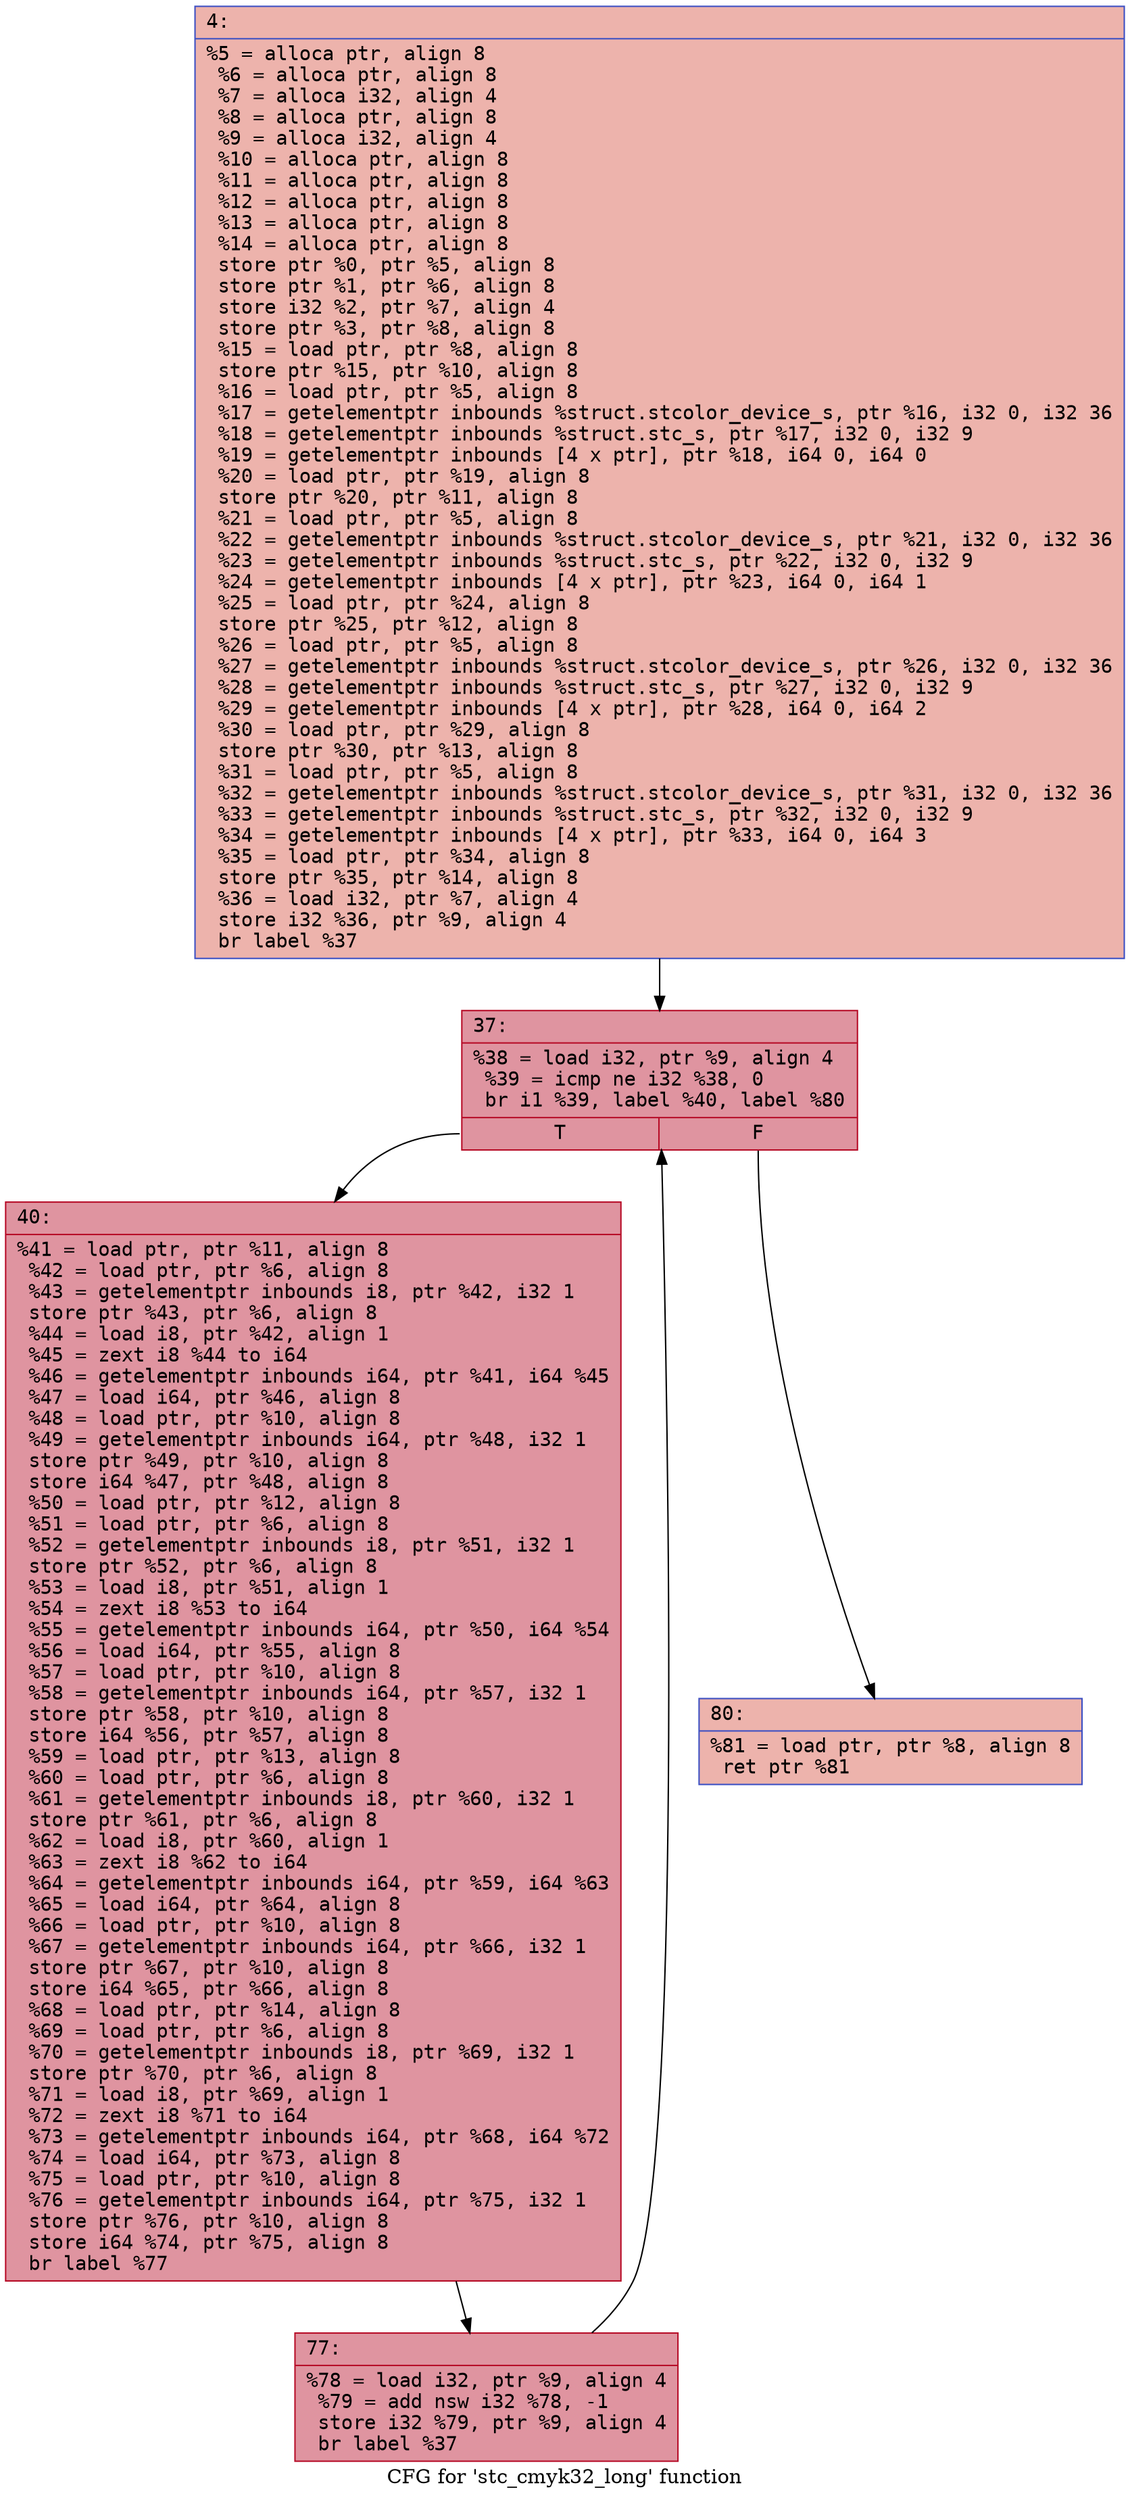 digraph "CFG for 'stc_cmyk32_long' function" {
	label="CFG for 'stc_cmyk32_long' function";

	Node0x6000016a1f40 [shape=record,color="#3d50c3ff", style=filled, fillcolor="#d6524470" fontname="Courier",label="{4:\l|  %5 = alloca ptr, align 8\l  %6 = alloca ptr, align 8\l  %7 = alloca i32, align 4\l  %8 = alloca ptr, align 8\l  %9 = alloca i32, align 4\l  %10 = alloca ptr, align 8\l  %11 = alloca ptr, align 8\l  %12 = alloca ptr, align 8\l  %13 = alloca ptr, align 8\l  %14 = alloca ptr, align 8\l  store ptr %0, ptr %5, align 8\l  store ptr %1, ptr %6, align 8\l  store i32 %2, ptr %7, align 4\l  store ptr %3, ptr %8, align 8\l  %15 = load ptr, ptr %8, align 8\l  store ptr %15, ptr %10, align 8\l  %16 = load ptr, ptr %5, align 8\l  %17 = getelementptr inbounds %struct.stcolor_device_s, ptr %16, i32 0, i32 36\l  %18 = getelementptr inbounds %struct.stc_s, ptr %17, i32 0, i32 9\l  %19 = getelementptr inbounds [4 x ptr], ptr %18, i64 0, i64 0\l  %20 = load ptr, ptr %19, align 8\l  store ptr %20, ptr %11, align 8\l  %21 = load ptr, ptr %5, align 8\l  %22 = getelementptr inbounds %struct.stcolor_device_s, ptr %21, i32 0, i32 36\l  %23 = getelementptr inbounds %struct.stc_s, ptr %22, i32 0, i32 9\l  %24 = getelementptr inbounds [4 x ptr], ptr %23, i64 0, i64 1\l  %25 = load ptr, ptr %24, align 8\l  store ptr %25, ptr %12, align 8\l  %26 = load ptr, ptr %5, align 8\l  %27 = getelementptr inbounds %struct.stcolor_device_s, ptr %26, i32 0, i32 36\l  %28 = getelementptr inbounds %struct.stc_s, ptr %27, i32 0, i32 9\l  %29 = getelementptr inbounds [4 x ptr], ptr %28, i64 0, i64 2\l  %30 = load ptr, ptr %29, align 8\l  store ptr %30, ptr %13, align 8\l  %31 = load ptr, ptr %5, align 8\l  %32 = getelementptr inbounds %struct.stcolor_device_s, ptr %31, i32 0, i32 36\l  %33 = getelementptr inbounds %struct.stc_s, ptr %32, i32 0, i32 9\l  %34 = getelementptr inbounds [4 x ptr], ptr %33, i64 0, i64 3\l  %35 = load ptr, ptr %34, align 8\l  store ptr %35, ptr %14, align 8\l  %36 = load i32, ptr %7, align 4\l  store i32 %36, ptr %9, align 4\l  br label %37\l}"];
	Node0x6000016a1f40 -> Node0x6000016a1f90[tooltip="4 -> 37\nProbability 100.00%" ];
	Node0x6000016a1f90 [shape=record,color="#b70d28ff", style=filled, fillcolor="#b70d2870" fontname="Courier",label="{37:\l|  %38 = load i32, ptr %9, align 4\l  %39 = icmp ne i32 %38, 0\l  br i1 %39, label %40, label %80\l|{<s0>T|<s1>F}}"];
	Node0x6000016a1f90:s0 -> Node0x6000016a1fe0[tooltip="37 -> 40\nProbability 96.88%" ];
	Node0x6000016a1f90:s1 -> Node0x6000016a2080[tooltip="37 -> 80\nProbability 3.12%" ];
	Node0x6000016a1fe0 [shape=record,color="#b70d28ff", style=filled, fillcolor="#b70d2870" fontname="Courier",label="{40:\l|  %41 = load ptr, ptr %11, align 8\l  %42 = load ptr, ptr %6, align 8\l  %43 = getelementptr inbounds i8, ptr %42, i32 1\l  store ptr %43, ptr %6, align 8\l  %44 = load i8, ptr %42, align 1\l  %45 = zext i8 %44 to i64\l  %46 = getelementptr inbounds i64, ptr %41, i64 %45\l  %47 = load i64, ptr %46, align 8\l  %48 = load ptr, ptr %10, align 8\l  %49 = getelementptr inbounds i64, ptr %48, i32 1\l  store ptr %49, ptr %10, align 8\l  store i64 %47, ptr %48, align 8\l  %50 = load ptr, ptr %12, align 8\l  %51 = load ptr, ptr %6, align 8\l  %52 = getelementptr inbounds i8, ptr %51, i32 1\l  store ptr %52, ptr %6, align 8\l  %53 = load i8, ptr %51, align 1\l  %54 = zext i8 %53 to i64\l  %55 = getelementptr inbounds i64, ptr %50, i64 %54\l  %56 = load i64, ptr %55, align 8\l  %57 = load ptr, ptr %10, align 8\l  %58 = getelementptr inbounds i64, ptr %57, i32 1\l  store ptr %58, ptr %10, align 8\l  store i64 %56, ptr %57, align 8\l  %59 = load ptr, ptr %13, align 8\l  %60 = load ptr, ptr %6, align 8\l  %61 = getelementptr inbounds i8, ptr %60, i32 1\l  store ptr %61, ptr %6, align 8\l  %62 = load i8, ptr %60, align 1\l  %63 = zext i8 %62 to i64\l  %64 = getelementptr inbounds i64, ptr %59, i64 %63\l  %65 = load i64, ptr %64, align 8\l  %66 = load ptr, ptr %10, align 8\l  %67 = getelementptr inbounds i64, ptr %66, i32 1\l  store ptr %67, ptr %10, align 8\l  store i64 %65, ptr %66, align 8\l  %68 = load ptr, ptr %14, align 8\l  %69 = load ptr, ptr %6, align 8\l  %70 = getelementptr inbounds i8, ptr %69, i32 1\l  store ptr %70, ptr %6, align 8\l  %71 = load i8, ptr %69, align 1\l  %72 = zext i8 %71 to i64\l  %73 = getelementptr inbounds i64, ptr %68, i64 %72\l  %74 = load i64, ptr %73, align 8\l  %75 = load ptr, ptr %10, align 8\l  %76 = getelementptr inbounds i64, ptr %75, i32 1\l  store ptr %76, ptr %10, align 8\l  store i64 %74, ptr %75, align 8\l  br label %77\l}"];
	Node0x6000016a1fe0 -> Node0x6000016a2030[tooltip="40 -> 77\nProbability 100.00%" ];
	Node0x6000016a2030 [shape=record,color="#b70d28ff", style=filled, fillcolor="#b70d2870" fontname="Courier",label="{77:\l|  %78 = load i32, ptr %9, align 4\l  %79 = add nsw i32 %78, -1\l  store i32 %79, ptr %9, align 4\l  br label %37\l}"];
	Node0x6000016a2030 -> Node0x6000016a1f90[tooltip="77 -> 37\nProbability 100.00%" ];
	Node0x6000016a2080 [shape=record,color="#3d50c3ff", style=filled, fillcolor="#d6524470" fontname="Courier",label="{80:\l|  %81 = load ptr, ptr %8, align 8\l  ret ptr %81\l}"];
}
